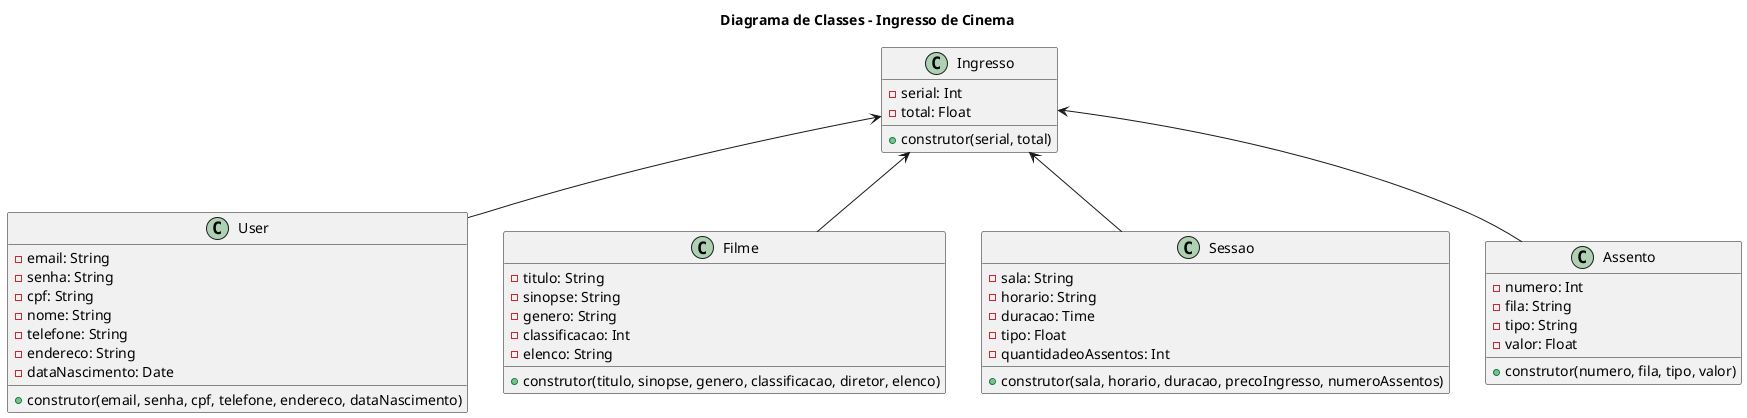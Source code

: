 @startuml Ingresso

title Diagrama de Classes - Ingresso de Cinema


class User{
    - email: String
    - senha: String
    - cpf: String
    - nome: String
    - telefone: String
    - endereco: String
    - dataNascimento: Date
    + construtor(email, senha, cpf, telefone, endereco, dataNascimento)
}

class Filme{
    - titulo: String
    - sinopse: String
    - genero: String
    - classificacao: Int
    - elenco: String
    + construtor(titulo, sinopse, genero, classificacao, diretor, elenco)
}

class Sessao{
    - sala: String
    - horario: String
    - duracao: Time
    - tipo: Float
    - quantidadeoAssentos: Int
    + construtor(sala, horario, duracao, precoIngresso, numeroAssentos)
}

class Assento{
    - numero: Int
    - fila: String
    - tipo: String
    - valor: Float
    + construtor(numero, fila, tipo, valor)
}

class Ingresso{
    - serial: Int
    - total: Float
    + construtor(serial, total)
}

Ingresso <-- User
Ingresso <-- Filme
Ingresso <-- Sessao
Ingresso <-- Assento



@enduml